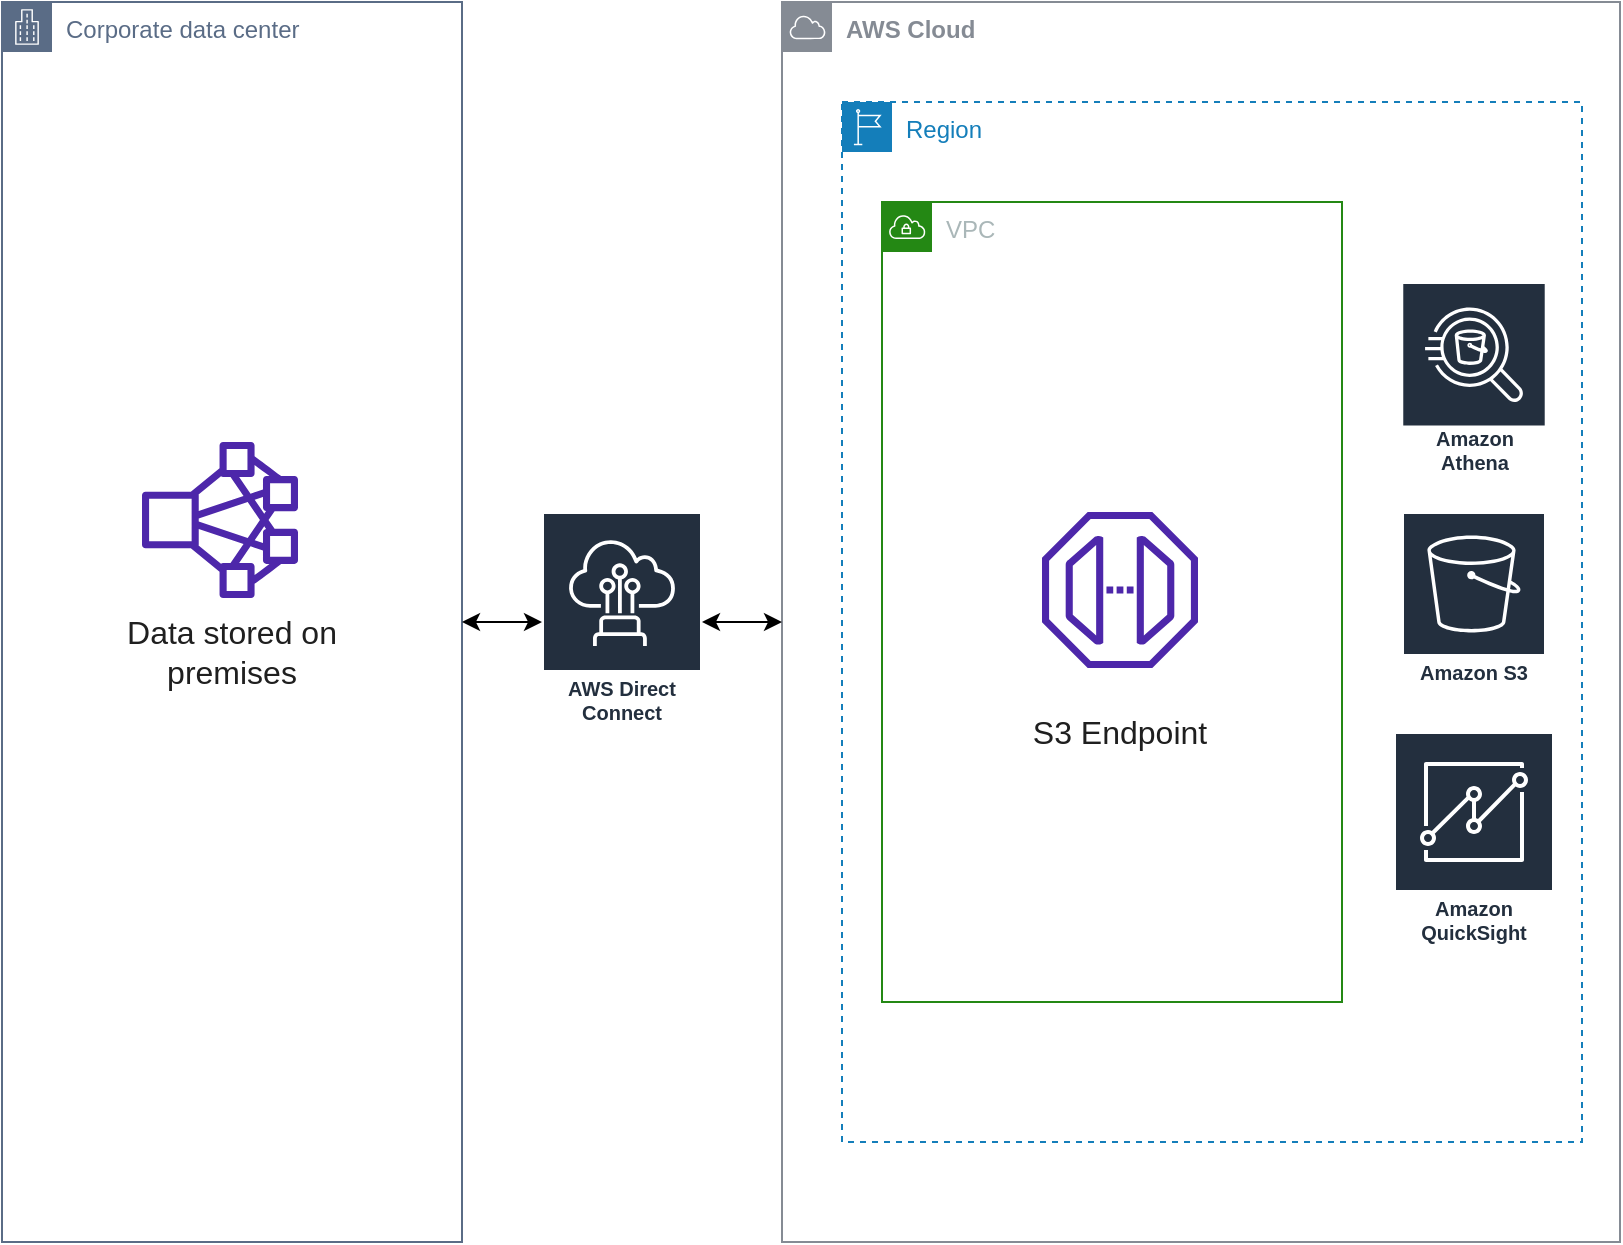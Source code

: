 <mxfile version="20.6.2" type="github">
  <diagram id="0KVzS3gzruAa5SCd7N2P" name="Page-1">
    <mxGraphModel dx="1186" dy="762" grid="1" gridSize="10" guides="1" tooltips="1" connect="1" arrows="1" fold="1" page="1" pageScale="1" pageWidth="827" pageHeight="1169" math="0" shadow="0">
      <root>
        <mxCell id="0" />
        <mxCell id="1" parent="0" />
        <mxCell id="hv5cUMv6Dfn7MdZd3gP0-1" value="&lt;b&gt;AWS Cloud&lt;/b&gt;" style="sketch=0;outlineConnect=0;gradientColor=none;html=1;whiteSpace=wrap;fontSize=12;fontStyle=0;shape=mxgraph.aws4.group;grIcon=mxgraph.aws4.group_aws_cloud;strokeColor=#858B94;fillColor=none;verticalAlign=top;align=left;spacingLeft=30;fontColor=#858B94;dashed=0;" parent="1" vertex="1">
          <mxGeometry x="400" y="100" width="419" height="620" as="geometry" />
        </mxCell>
        <mxCell id="hv5cUMv6Dfn7MdZd3gP0-86" value="Region" style="points=[[0,0],[0.25,0],[0.5,0],[0.75,0],[1,0],[1,0.25],[1,0.5],[1,0.75],[1,1],[0.75,1],[0.5,1],[0.25,1],[0,1],[0,0.75],[0,0.5],[0,0.25]];outlineConnect=0;gradientColor=none;html=1;whiteSpace=wrap;fontSize=12;fontStyle=0;container=1;pointerEvents=0;collapsible=0;recursiveResize=0;shape=mxgraph.aws4.group;grIcon=mxgraph.aws4.group_region;strokeColor=#147EBA;fillColor=none;verticalAlign=top;align=left;spacingLeft=30;fontColor=#147EBA;dashed=1;" parent="1" vertex="1">
          <mxGeometry x="430" y="150" width="370" height="520" as="geometry" />
        </mxCell>
        <mxCell id="hv5cUMv6Dfn7MdZd3gP0-87" value="VPC" style="points=[[0,0],[0.25,0],[0.5,0],[0.75,0],[1,0],[1,0.25],[1,0.5],[1,0.75],[1,1],[0.75,1],[0.5,1],[0.25,1],[0,1],[0,0.75],[0,0.5],[0,0.25]];outlineConnect=0;gradientColor=none;html=1;whiteSpace=wrap;fontSize=12;fontStyle=0;container=1;pointerEvents=0;collapsible=0;recursiveResize=0;shape=mxgraph.aws4.group;grIcon=mxgraph.aws4.group_vpc;strokeColor=#248814;fillColor=none;verticalAlign=top;align=left;spacingLeft=30;fontColor=#AAB7B8;dashed=0;" parent="hv5cUMv6Dfn7MdZd3gP0-86" vertex="1">
          <mxGeometry x="20" y="50" width="230" height="400" as="geometry" />
        </mxCell>
        <mxCell id="bt1ztzc81OhMpk3LV-u5-7" value="&lt;div style=&quot;&quot;&gt;&lt;span style=&quot;background-color: initial; font-size: 16px;&quot;&gt;&lt;font face=&quot;Source Sans Pro, Arial, sans-serif&quot; color=&quot;#1f1f1f&quot;&gt;S3 Endpoint&lt;/font&gt;&lt;/span&gt;&lt;/div&gt;" style="text;html=1;strokeColor=none;fillColor=none;align=center;verticalAlign=middle;whiteSpace=wrap;rounded=0;" vertex="1" parent="hv5cUMv6Dfn7MdZd3gP0-87">
          <mxGeometry x="60" y="250" width="118" height="30" as="geometry" />
        </mxCell>
        <mxCell id="bt1ztzc81OhMpk3LV-u5-3" value="Amazon QuickSight" style="sketch=0;outlineConnect=0;fontColor=#232F3E;gradientColor=none;strokeColor=#ffffff;fillColor=#232F3E;dashed=0;verticalLabelPosition=middle;verticalAlign=bottom;align=center;html=1;whiteSpace=wrap;fontSize=10;fontStyle=1;spacing=3;shape=mxgraph.aws4.productIcon;prIcon=mxgraph.aws4.quicksight;" vertex="1" parent="hv5cUMv6Dfn7MdZd3gP0-86">
          <mxGeometry x="276" y="315" width="80" height="110" as="geometry" />
        </mxCell>
        <mxCell id="bt1ztzc81OhMpk3LV-u5-8" value="Amazon Athena" style="sketch=0;outlineConnect=0;fontColor=#232F3E;gradientColor=none;strokeColor=#ffffff;fillColor=#232F3E;dashed=0;verticalLabelPosition=middle;verticalAlign=bottom;align=center;html=1;whiteSpace=wrap;fontSize=10;fontStyle=1;spacing=3;shape=mxgraph.aws4.productIcon;prIcon=mxgraph.aws4.athena;" vertex="1" parent="hv5cUMv6Dfn7MdZd3gP0-86">
          <mxGeometry x="279.63" y="90" width="72.73" height="100" as="geometry" />
        </mxCell>
        <mxCell id="hv5cUMv6Dfn7MdZd3gP0-88" value="Amazon S3" style="sketch=0;outlineConnect=0;fontColor=#232F3E;gradientColor=none;strokeColor=#ffffff;fillColor=#232F3E;dashed=0;verticalLabelPosition=middle;verticalAlign=bottom;align=center;html=1;whiteSpace=wrap;fontSize=10;fontStyle=1;spacing=3;shape=mxgraph.aws4.productIcon;prIcon=mxgraph.aws4.s3;" parent="1" vertex="1">
          <mxGeometry x="710" y="355" width="72" height="90" as="geometry" />
        </mxCell>
        <mxCell id="hv5cUMv6Dfn7MdZd3gP0-89" value="Corporate data center" style="points=[[0,0],[0.25,0],[0.5,0],[0.75,0],[1,0],[1,0.25],[1,0.5],[1,0.75],[1,1],[0.75,1],[0.5,1],[0.25,1],[0,1],[0,0.75],[0,0.5],[0,0.25]];outlineConnect=0;gradientColor=none;html=1;whiteSpace=wrap;fontSize=12;fontStyle=0;container=1;pointerEvents=0;collapsible=0;recursiveResize=0;shape=mxgraph.aws4.group;grIcon=mxgraph.aws4.group_corporate_data_center;strokeColor=#5A6C86;fillColor=none;verticalAlign=top;align=left;spacingLeft=30;fontColor=#5A6C86;dashed=0;" parent="1" vertex="1">
          <mxGeometry x="10" y="100" width="230" height="620" as="geometry" />
        </mxCell>
        <mxCell id="bt1ztzc81OhMpk3LV-u5-4" value="" style="sketch=0;outlineConnect=0;fontColor=#232F3E;gradientColor=none;fillColor=#4D27AA;strokeColor=none;dashed=0;verticalLabelPosition=bottom;verticalAlign=top;align=center;html=1;fontSize=12;fontStyle=0;aspect=fixed;pointerEvents=1;shape=mxgraph.aws4.cluster;" vertex="1" parent="hv5cUMv6Dfn7MdZd3gP0-89">
          <mxGeometry x="70" y="220" width="78" height="78" as="geometry" />
        </mxCell>
        <mxCell id="bt1ztzc81OhMpk3LV-u5-5" value="&lt;div style=&quot;&quot;&gt;&lt;span style=&quot;background-color: initial; font-size: 16px;&quot;&gt;&lt;font face=&quot;Source Sans Pro, Arial, sans-serif&quot; color=&quot;#1f1f1f&quot;&gt;Data stored on premises&lt;/font&gt;&lt;/span&gt;&lt;/div&gt;" style="text;html=1;strokeColor=none;fillColor=none;align=center;verticalAlign=middle;whiteSpace=wrap;rounded=0;" vertex="1" parent="hv5cUMv6Dfn7MdZd3gP0-89">
          <mxGeometry x="56" y="310" width="118" height="30" as="geometry" />
        </mxCell>
        <mxCell id="hv5cUMv6Dfn7MdZd3gP0-90" value="AWS Direct Connect" style="sketch=0;outlineConnect=0;fontColor=#232F3E;gradientColor=none;strokeColor=#ffffff;fillColor=#232F3E;dashed=0;verticalLabelPosition=middle;verticalAlign=bottom;align=center;html=1;whiteSpace=wrap;fontSize=10;fontStyle=1;spacing=3;shape=mxgraph.aws4.productIcon;prIcon=mxgraph.aws4.direct_connect;" parent="1" vertex="1">
          <mxGeometry x="280" y="355" width="80" height="110" as="geometry" />
        </mxCell>
        <mxCell id="hv5cUMv6Dfn7MdZd3gP0-93" value="" style="endArrow=classic;startArrow=classic;html=1;rounded=0;exitX=1;exitY=0.5;exitDx=0;exitDy=0;" parent="1" source="hv5cUMv6Dfn7MdZd3gP0-89" target="hv5cUMv6Dfn7MdZd3gP0-90" edge="1">
          <mxGeometry width="50" height="50" relative="1" as="geometry">
            <mxPoint x="295" y="527" as="sourcePoint" />
            <mxPoint x="345" y="477" as="targetPoint" />
          </mxGeometry>
        </mxCell>
        <mxCell id="hv5cUMv6Dfn7MdZd3gP0-94" value="" style="endArrow=classic;startArrow=classic;html=1;rounded=0;" parent="1" source="hv5cUMv6Dfn7MdZd3gP0-90" target="hv5cUMv6Dfn7MdZd3gP0-1" edge="1">
          <mxGeometry width="50" height="50" relative="1" as="geometry">
            <mxPoint x="347" y="420" as="sourcePoint" />
            <mxPoint x="387" y="420" as="targetPoint" />
          </mxGeometry>
        </mxCell>
        <mxCell id="bt1ztzc81OhMpk3LV-u5-6" value="" style="sketch=0;outlineConnect=0;fontColor=#232F3E;gradientColor=none;fillColor=#4D27AA;strokeColor=none;dashed=0;verticalLabelPosition=bottom;verticalAlign=top;align=center;html=1;fontSize=12;fontStyle=0;aspect=fixed;pointerEvents=1;shape=mxgraph.aws4.endpoint;" vertex="1" parent="1">
          <mxGeometry x="530" y="355" width="78" height="78" as="geometry" />
        </mxCell>
      </root>
    </mxGraphModel>
  </diagram>
</mxfile>
